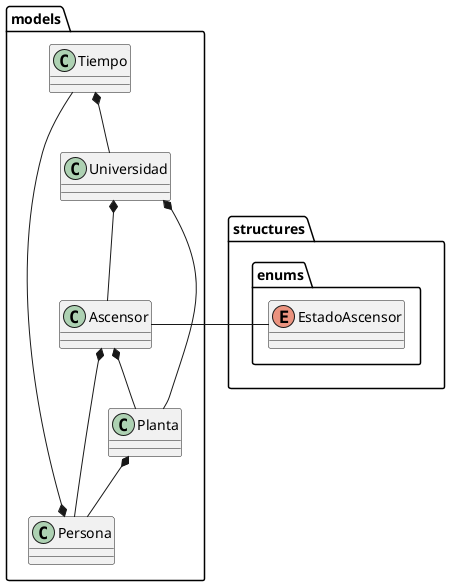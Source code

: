 @startuml modeloDelDominio

class "models.Persona" {

}

enum "structures.enums.EstadoAscensor" {
}

class "models.Tiempo" {
}


class "models.Planta" {
}


class "models.Ascensor" {
}


class "models.Universidad" {

}

Ascensor *--d Persona 
Ascensor *--d Planta 
Ascensor ---r "structures.enums.EstadoAscensor" 
Universidad *-- Ascensor 
Universidad *-- Planta
Planta *--d Persona 
Persona *---u Tiempo 
Tiempo *--d Universidad